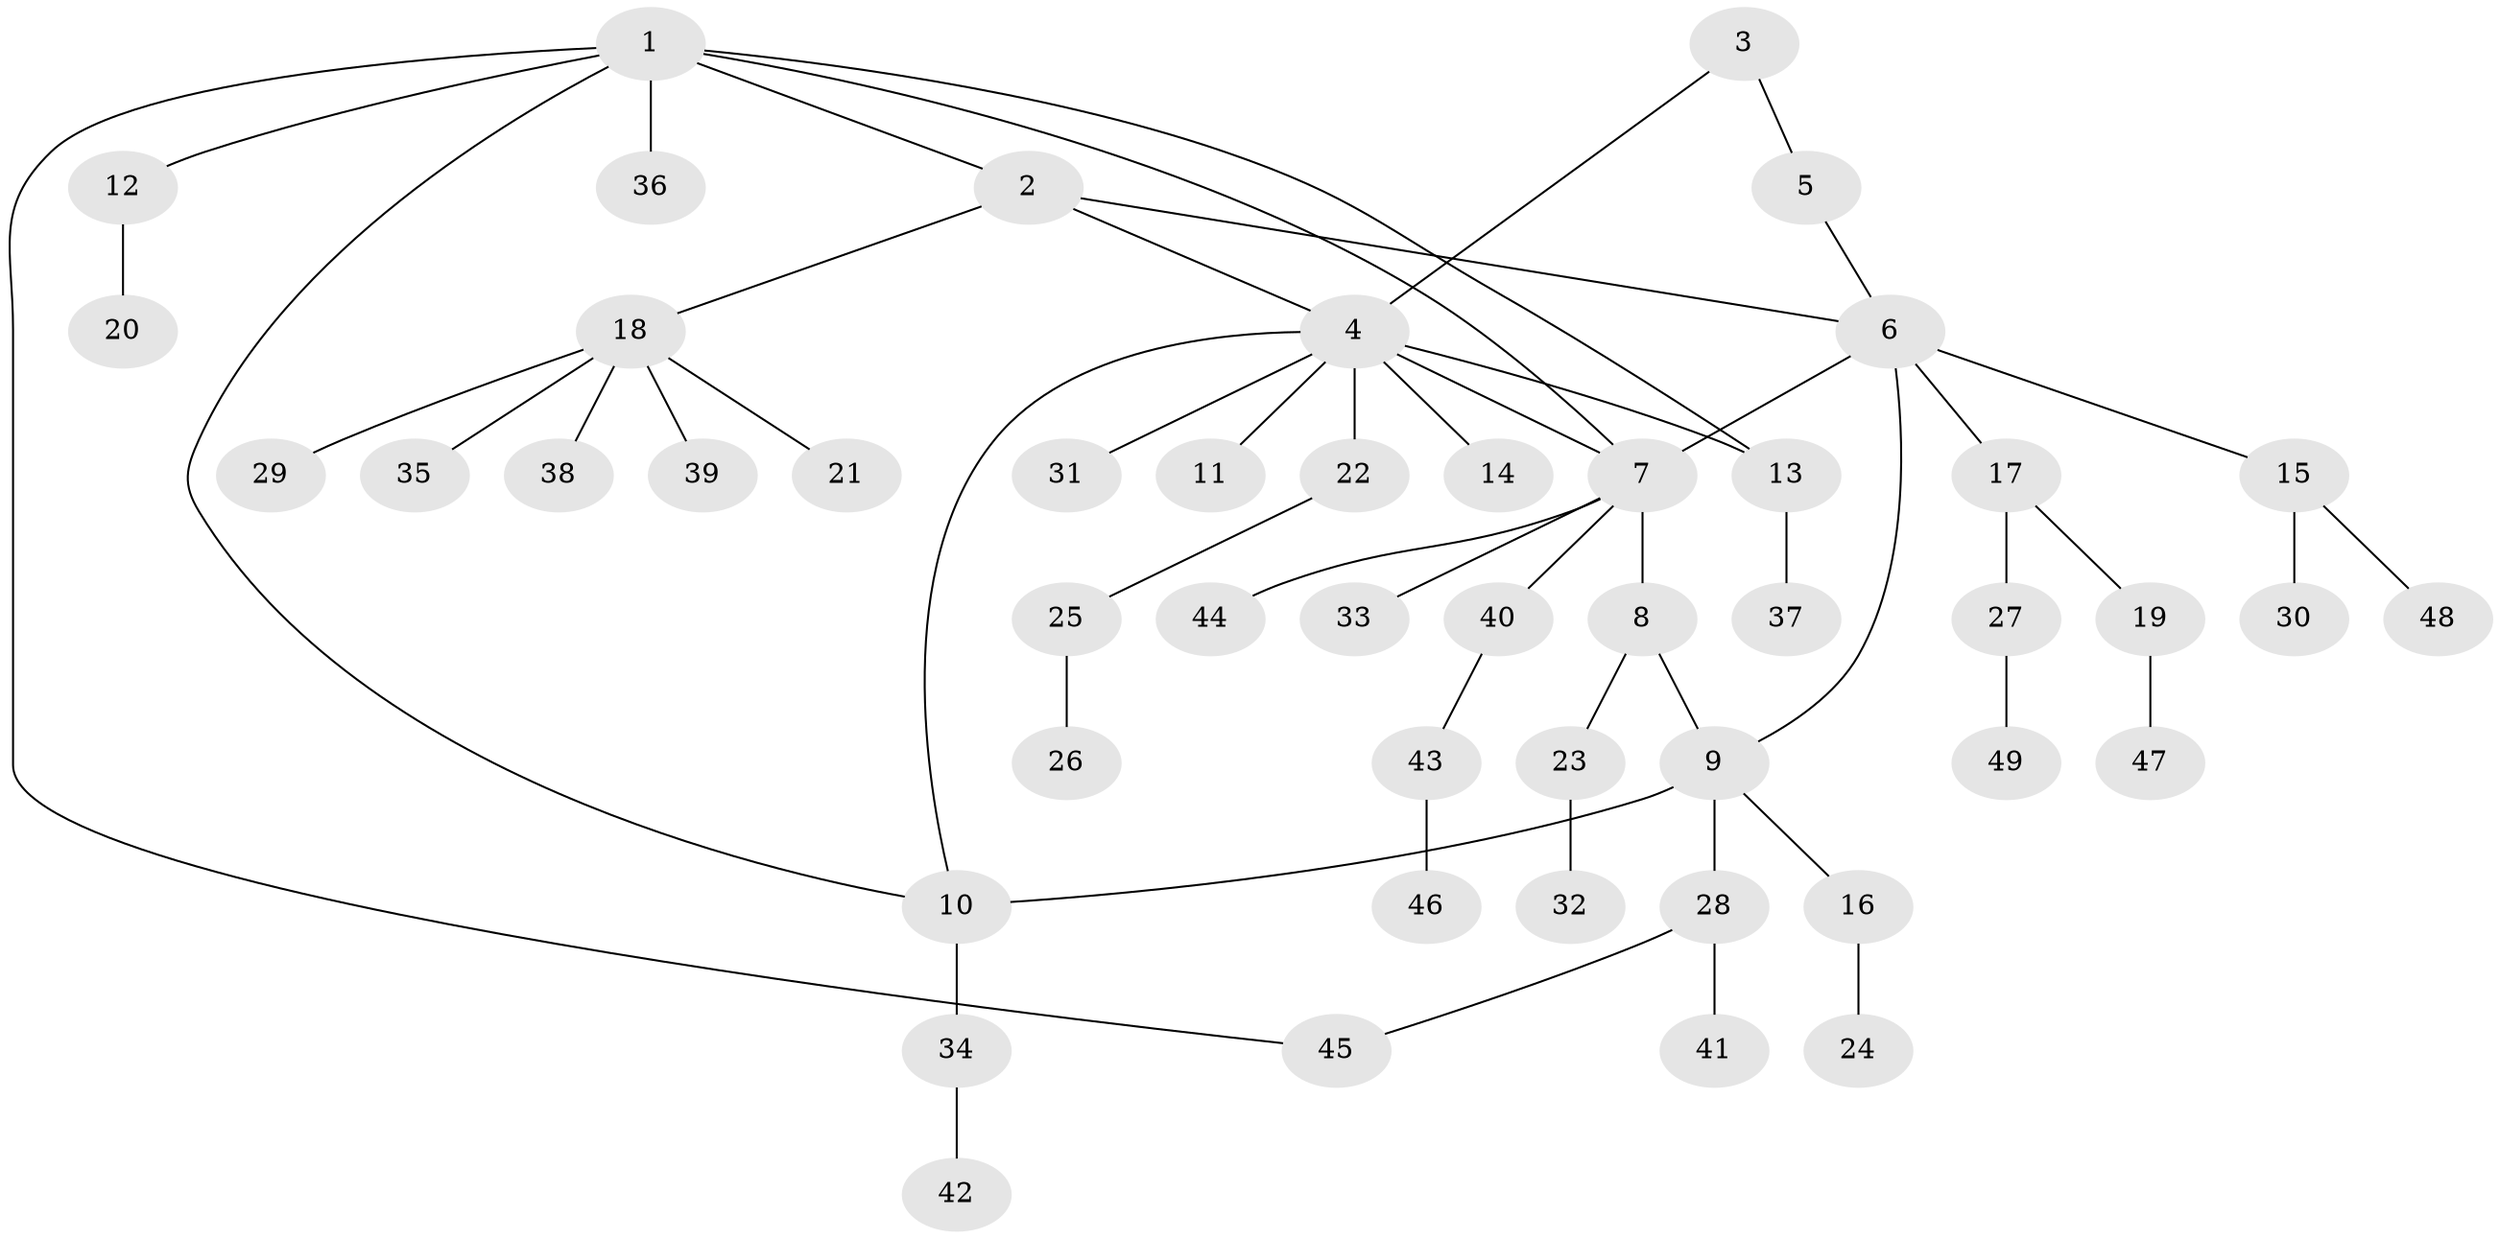 // Generated by graph-tools (version 1.1) at 2025/55/03/09/25 04:55:25]
// undirected, 49 vertices, 56 edges
graph export_dot {
graph [start="1"]
  node [color=gray90,style=filled];
  1;
  2;
  3;
  4;
  5;
  6;
  7;
  8;
  9;
  10;
  11;
  12;
  13;
  14;
  15;
  16;
  17;
  18;
  19;
  20;
  21;
  22;
  23;
  24;
  25;
  26;
  27;
  28;
  29;
  30;
  31;
  32;
  33;
  34;
  35;
  36;
  37;
  38;
  39;
  40;
  41;
  42;
  43;
  44;
  45;
  46;
  47;
  48;
  49;
  1 -- 2;
  1 -- 7;
  1 -- 10;
  1 -- 12;
  1 -- 13;
  1 -- 36;
  1 -- 45;
  2 -- 4;
  2 -- 6;
  2 -- 18;
  3 -- 4;
  3 -- 5;
  4 -- 7;
  4 -- 10;
  4 -- 11;
  4 -- 13;
  4 -- 14;
  4 -- 22;
  4 -- 31;
  5 -- 6;
  6 -- 7;
  6 -- 9;
  6 -- 15;
  6 -- 17;
  7 -- 8;
  7 -- 33;
  7 -- 40;
  7 -- 44;
  8 -- 9;
  8 -- 23;
  9 -- 10;
  9 -- 16;
  9 -- 28;
  10 -- 34;
  12 -- 20;
  13 -- 37;
  15 -- 30;
  15 -- 48;
  16 -- 24;
  17 -- 19;
  17 -- 27;
  18 -- 21;
  18 -- 29;
  18 -- 35;
  18 -- 38;
  18 -- 39;
  19 -- 47;
  22 -- 25;
  23 -- 32;
  25 -- 26;
  27 -- 49;
  28 -- 41;
  28 -- 45;
  34 -- 42;
  40 -- 43;
  43 -- 46;
}
